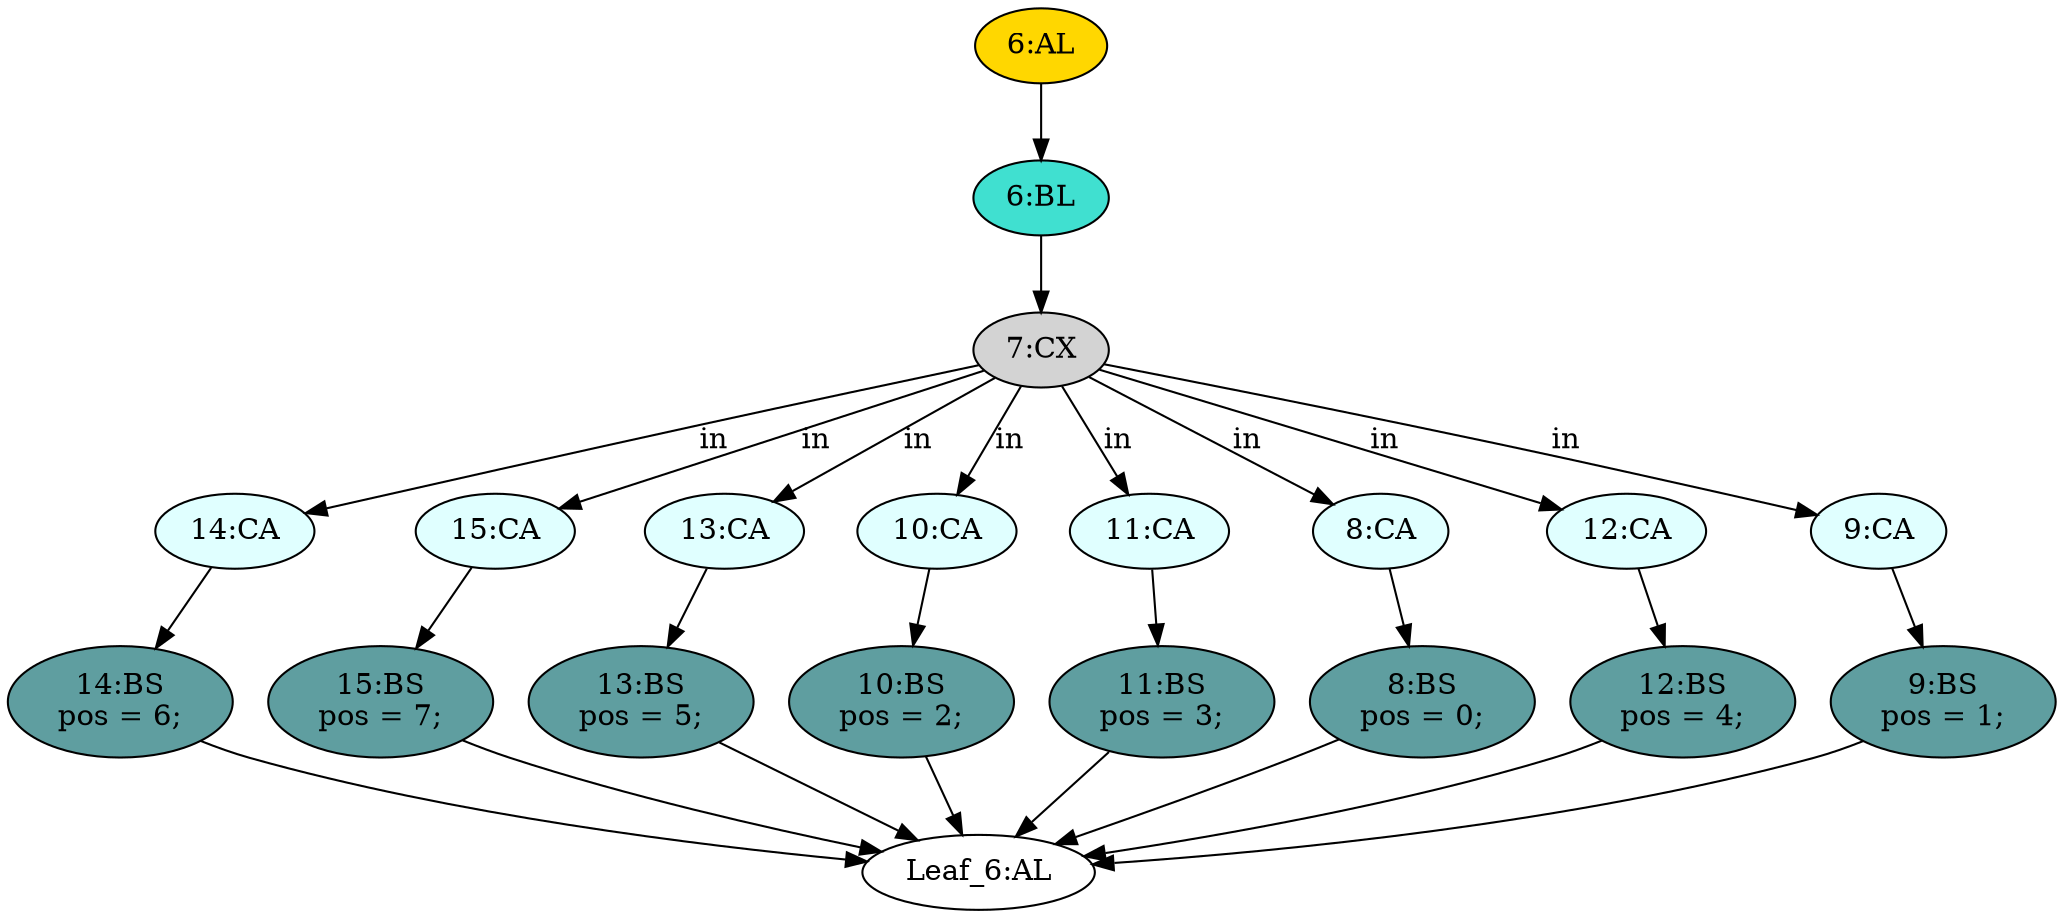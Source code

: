 strict digraph "compose( ,  )" {
	node [label="\N"];
	"7:CX"	[ast="<pyverilog.vparser.ast.CasexStatement object at 0x7fbb2a926590>",
		fillcolor=lightgray,
		label="7:CX",
		statements="[]",
		style=filled,
		typ=CasexStatement];
	"14:CA"	[ast="<pyverilog.vparser.ast.Case object at 0x7fbb2a9260d0>",
		fillcolor=lightcyan,
		label="14:CA",
		statements="[]",
		style=filled,
		typ=Case];
	"7:CX" -> "14:CA"	[cond="['in']",
		label=in,
		lineno=7];
	"15:CA"	[ast="<pyverilog.vparser.ast.Case object at 0x7fbb2a9a0990>",
		fillcolor=lightcyan,
		label="15:CA",
		statements="[]",
		style=filled,
		typ=Case];
	"7:CX" -> "15:CA"	[cond="['in']",
		label=in,
		lineno=7];
	"13:CA"	[ast="<pyverilog.vparser.ast.Case object at 0x7fbb2a926790>",
		fillcolor=lightcyan,
		label="13:CA",
		statements="[]",
		style=filled,
		typ=Case];
	"7:CX" -> "13:CA"	[cond="['in']",
		label=in,
		lineno=7];
	"10:CA"	[ast="<pyverilog.vparser.ast.Case object at 0x7fbb2a923250>",
		fillcolor=lightcyan,
		label="10:CA",
		statements="[]",
		style=filled,
		typ=Case];
	"7:CX" -> "10:CA"	[cond="['in']",
		label=in,
		lineno=7];
	"11:CA"	[ast="<pyverilog.vparser.ast.Case object at 0x7fbb2a8cec10>",
		fillcolor=lightcyan,
		label="11:CA",
		statements="[]",
		style=filled,
		typ=Case];
	"7:CX" -> "11:CA"	[cond="['in']",
		label=in,
		lineno=7];
	"8:CA"	[ast="<pyverilog.vparser.ast.Case object at 0x7fbb2a8c3690>",
		fillcolor=lightcyan,
		label="8:CA",
		statements="[]",
		style=filled,
		typ=Case];
	"7:CX" -> "8:CA"	[cond="['in']",
		label=in,
		lineno=7];
	"12:CA"	[ast="<pyverilog.vparser.ast.Case object at 0x7fbb2a931090>",
		fillcolor=lightcyan,
		label="12:CA",
		statements="[]",
		style=filled,
		typ=Case];
	"7:CX" -> "12:CA"	[cond="['in']",
		label=in,
		lineno=7];
	"9:CA"	[ast="<pyverilog.vparser.ast.Case object at 0x7fbb2a923150>",
		fillcolor=lightcyan,
		label="9:CA",
		statements="[]",
		style=filled,
		typ=Case];
	"7:CX" -> "9:CA"	[cond="['in']",
		label=in,
		lineno=7];
	"8:BS"	[ast="<pyverilog.vparser.ast.BlockingSubstitution object at 0x7fbb2a8d6850>",
		fillcolor=cadetblue,
		label="8:BS
pos = 0;",
		statements="[<pyverilog.vparser.ast.BlockingSubstitution object at 0x7fbb2a8d6850>]",
		style=filled,
		typ=BlockingSubstitution];
	"Leaf_6:AL"	[def_var="['pos']",
		label="Leaf_6:AL"];
	"8:BS" -> "Leaf_6:AL"	[cond="[]",
		lineno=None];
	"12:BS"	[ast="<pyverilog.vparser.ast.BlockingSubstitution object at 0x7fbb2a93dc90>",
		fillcolor=cadetblue,
		label="12:BS
pos = 4;",
		statements="[<pyverilog.vparser.ast.BlockingSubstitution object at 0x7fbb2a93dc90>]",
		style=filled,
		typ=BlockingSubstitution];
	"12:BS" -> "Leaf_6:AL"	[cond="[]",
		lineno=None];
	"14:BS"	[ast="<pyverilog.vparser.ast.BlockingSubstitution object at 0x7fbb2ad41650>",
		fillcolor=cadetblue,
		label="14:BS
pos = 6;",
		statements="[<pyverilog.vparser.ast.BlockingSubstitution object at 0x7fbb2ad41650>]",
		style=filled,
		typ=BlockingSubstitution];
	"14:CA" -> "14:BS"	[cond="[]",
		lineno=None];
	"6:AL"	[ast="<pyverilog.vparser.ast.Always object at 0x7fbb2a9b5e50>",
		clk_sens=False,
		fillcolor=gold,
		label="6:AL",
		sens="[]",
		statements="[]",
		style=filled,
		typ=Always,
		use_var="['in']"];
	"6:BL"	[ast="<pyverilog.vparser.ast.Block object at 0x7fbb2a92a090>",
		fillcolor=turquoise,
		label="6:BL",
		statements="[]",
		style=filled,
		typ=Block];
	"6:AL" -> "6:BL"	[cond="[]",
		lineno=None];
	"11:BS"	[ast="<pyverilog.vparser.ast.BlockingSubstitution object at 0x7fbb2a931490>",
		fillcolor=cadetblue,
		label="11:BS
pos = 3;",
		statements="[<pyverilog.vparser.ast.BlockingSubstitution object at 0x7fbb2a931490>]",
		style=filled,
		typ=BlockingSubstitution];
	"11:BS" -> "Leaf_6:AL"	[cond="[]",
		lineno=None];
	"15:BS"	[ast="<pyverilog.vparser.ast.BlockingSubstitution object at 0x7fbb2a9a0fd0>",
		fillcolor=cadetblue,
		label="15:BS
pos = 7;",
		statements="[<pyverilog.vparser.ast.BlockingSubstitution object at 0x7fbb2a9a0fd0>]",
		style=filled,
		typ=BlockingSubstitution];
	"15:CA" -> "15:BS"	[cond="[]",
		lineno=None];
	"13:BS"	[ast="<pyverilog.vparser.ast.BlockingSubstitution object at 0x7fbb2a926190>",
		fillcolor=cadetblue,
		label="13:BS
pos = 5;",
		statements="[<pyverilog.vparser.ast.BlockingSubstitution object at 0x7fbb2a926190>]",
		style=filled,
		typ=BlockingSubstitution];
	"13:CA" -> "13:BS"	[cond="[]",
		lineno=None];
	"10:BS"	[ast="<pyverilog.vparser.ast.BlockingSubstitution object at 0x7fbb2a8ce2d0>",
		fillcolor=cadetblue,
		label="10:BS
pos = 2;",
		statements="[<pyverilog.vparser.ast.BlockingSubstitution object at 0x7fbb2a8ce2d0>]",
		style=filled,
		typ=BlockingSubstitution];
	"10:CA" -> "10:BS"	[cond="[]",
		lineno=None];
	"11:CA" -> "11:BS"	[cond="[]",
		lineno=None];
	"9:BS"	[ast="<pyverilog.vparser.ast.BlockingSubstitution object at 0x7fbb2a923510>",
		fillcolor=cadetblue,
		label="9:BS
pos = 1;",
		statements="[<pyverilog.vparser.ast.BlockingSubstitution object at 0x7fbb2a923510>]",
		style=filled,
		typ=BlockingSubstitution];
	"9:BS" -> "Leaf_6:AL"	[cond="[]",
		lineno=None];
	"6:BL" -> "7:CX"	[cond="[]",
		lineno=None];
	"15:BS" -> "Leaf_6:AL"	[cond="[]",
		lineno=None];
	"8:CA" -> "8:BS"	[cond="[]",
		lineno=None];
	"14:BS" -> "Leaf_6:AL"	[cond="[]",
		lineno=None];
	"12:CA" -> "12:BS"	[cond="[]",
		lineno=None];
	"10:BS" -> "Leaf_6:AL"	[cond="[]",
		lineno=None];
	"13:BS" -> "Leaf_6:AL"	[cond="[]",
		lineno=None];
	"9:CA" -> "9:BS"	[cond="[]",
		lineno=None];
}
